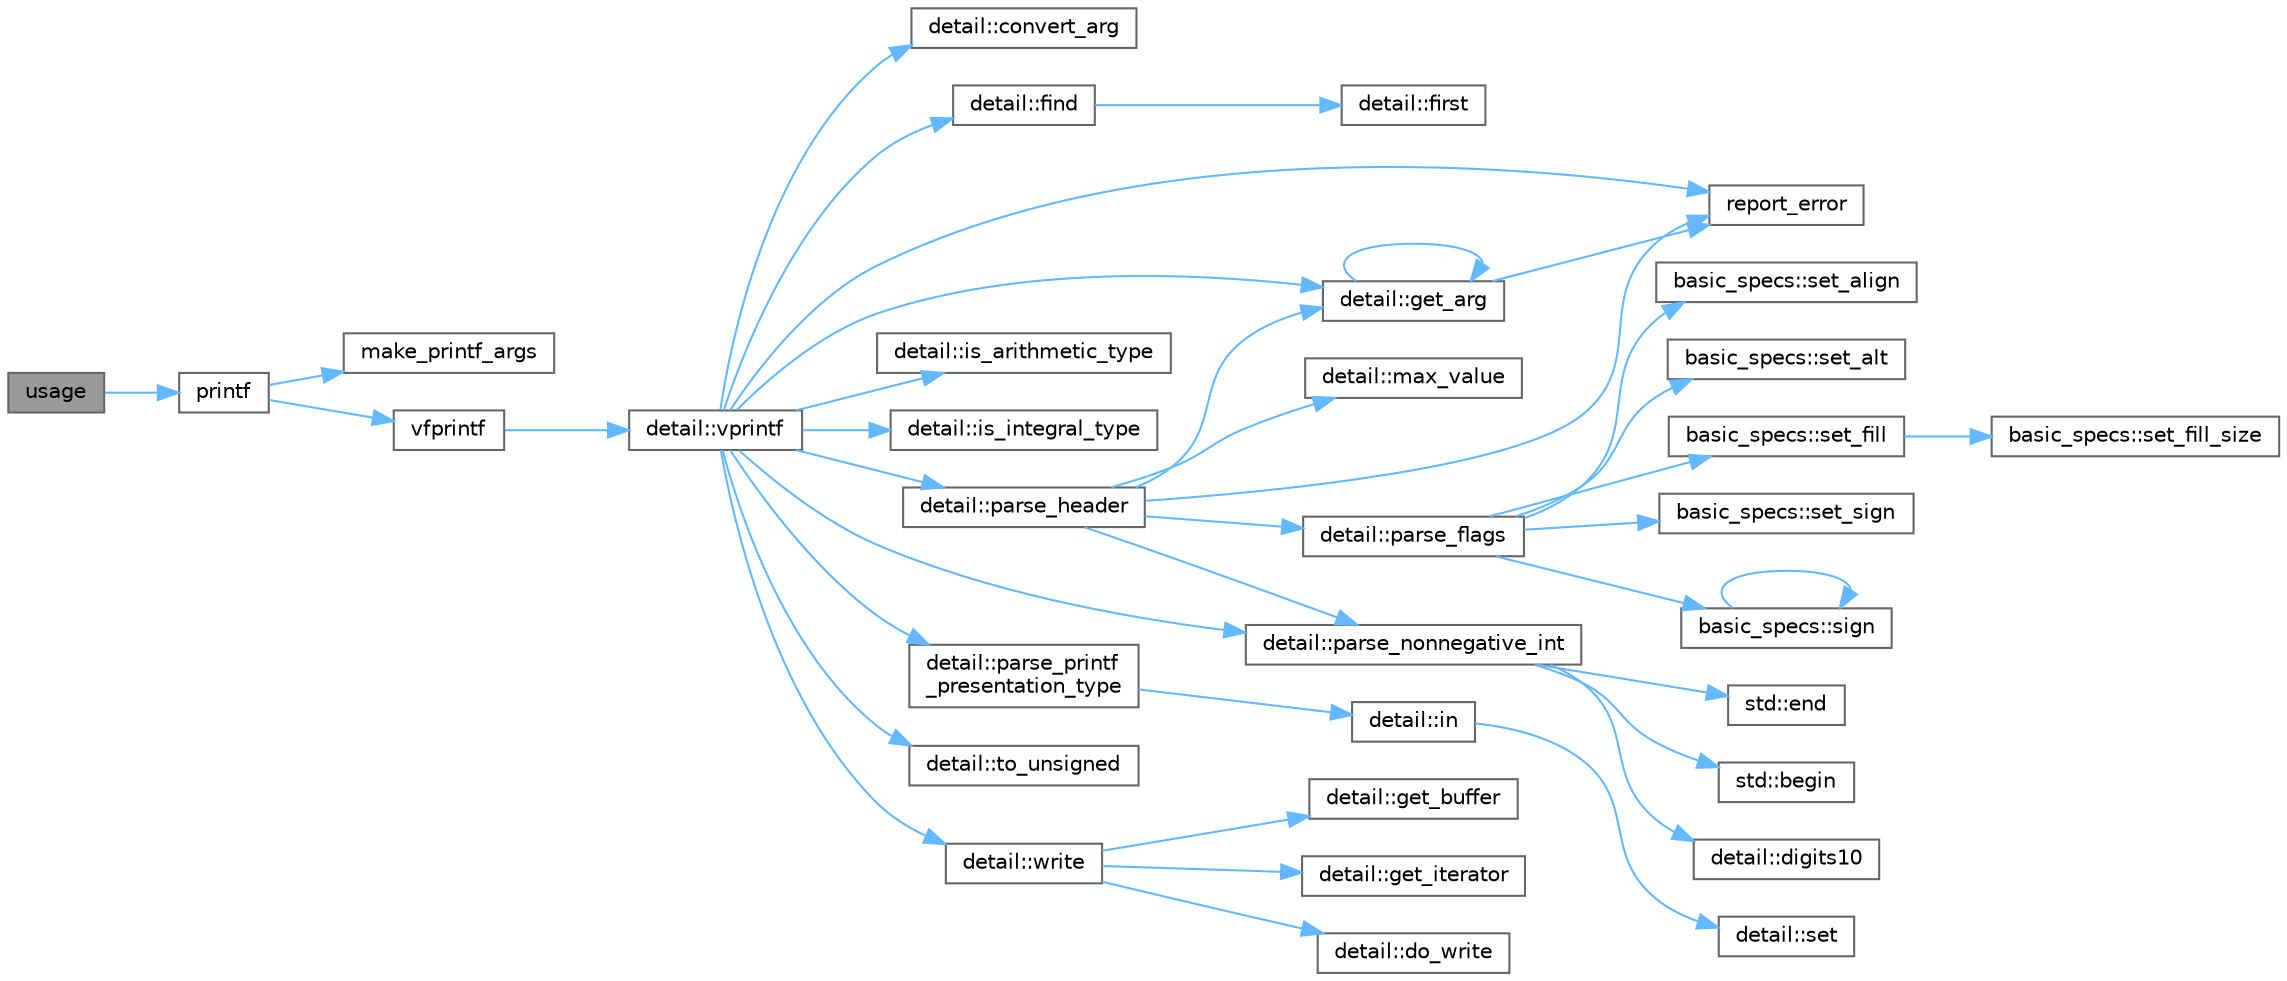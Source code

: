 digraph "usage"
{
 // LATEX_PDF_SIZE
  bgcolor="transparent";
  edge [fontname=Helvetica,fontsize=10,labelfontname=Helvetica,labelfontsize=10];
  node [fontname=Helvetica,fontsize=10,shape=box,height=0.2,width=0.4];
  rankdir="LR";
  Node1 [id="Node000001",label="usage",height=0.2,width=0.4,color="gray40", fillcolor="grey60", style="filled", fontcolor="black",tooltip=" "];
  Node1 -> Node2 [id="edge39_Node000001_Node000002",color="steelblue1",style="solid",tooltip=" "];
  Node2 [id="Node000002",label="printf",height=0.2,width=0.4,color="grey40", fillcolor="white", style="filled",URL="$printf_8h.html#aee3ed3a831f25f07e7be3919fff2203a",tooltip=" "];
  Node2 -> Node3 [id="edge40_Node000002_Node000003",color="steelblue1",style="solid",tooltip=" "];
  Node3 [id="Node000003",label="make_printf_args",height=0.2,width=0.4,color="grey40", fillcolor="white", style="filled",URL="$printf_8h.html#a27dcc0efcda04388971dbea3c875f122",tooltip=" "];
  Node2 -> Node4 [id="edge41_Node000002_Node000004",color="steelblue1",style="solid",tooltip=" "];
  Node4 [id="Node000004",label="vfprintf",height=0.2,width=0.4,color="grey40", fillcolor="white", style="filled",URL="$printf_8h.html#abb30aad964fc771fb52cf3ad88649df2",tooltip=" "];
  Node4 -> Node5 [id="edge42_Node000004_Node000005",color="steelblue1",style="solid",tooltip=" "];
  Node5 [id="Node000005",label="detail::vprintf",height=0.2,width=0.4,color="grey40", fillcolor="white", style="filled",URL="$namespacedetail.html#a1c8c2218e4c822aa8f743fb9c573717f",tooltip=" "];
  Node5 -> Node6 [id="edge43_Node000005_Node000006",color="steelblue1",style="solid",tooltip=" "];
  Node6 [id="Node000006",label="detail::convert_arg",height=0.2,width=0.4,color="grey40", fillcolor="white", style="filled",URL="$namespacedetail.html#a03c11572c9a664266d6925f327dec7f3",tooltip=" "];
  Node5 -> Node7 [id="edge44_Node000005_Node000007",color="steelblue1",style="solid",tooltip=" "];
  Node7 [id="Node000007",label="detail::find",height=0.2,width=0.4,color="grey40", fillcolor="white", style="filled",URL="$namespacedetail.html#a6b71952fab3dc32f3edb2c3e9811d8d9",tooltip=" "];
  Node7 -> Node8 [id="edge45_Node000007_Node000008",color="steelblue1",style="solid",tooltip=" "];
  Node8 [id="Node000008",label="detail::first",height=0.2,width=0.4,color="grey40", fillcolor="white", style="filled",URL="$namespacedetail.html#a02319a3deb124802b88b61f85987df5e",tooltip=" "];
  Node5 -> Node9 [id="edge46_Node000005_Node000009",color="steelblue1",style="solid",tooltip=" "];
  Node9 [id="Node000009",label="detail::get_arg",height=0.2,width=0.4,color="grey40", fillcolor="white", style="filled",URL="$namespacedetail.html#a342ef250e45bd09b2ef666b6fae1c355",tooltip=" "];
  Node9 -> Node9 [id="edge47_Node000009_Node000009",color="steelblue1",style="solid",tooltip=" "];
  Node9 -> Node10 [id="edge48_Node000009_Node000010",color="steelblue1",style="solid",tooltip=" "];
  Node10 [id="Node000010",label="report_error",height=0.2,width=0.4,color="grey40", fillcolor="white", style="filled",URL="$format-inl_8h.html#a5555893692b00b61b3886349332fd01f",tooltip=" "];
  Node5 -> Node11 [id="edge49_Node000005_Node000011",color="steelblue1",style="solid",tooltip=" "];
  Node11 [id="Node000011",label="detail::is_arithmetic_type",height=0.2,width=0.4,color="grey40", fillcolor="white", style="filled",URL="$namespacedetail.html#a802c50a56a3495fdab6020b375ba1389",tooltip=" "];
  Node5 -> Node12 [id="edge50_Node000005_Node000012",color="steelblue1",style="solid",tooltip=" "];
  Node12 [id="Node000012",label="detail::is_integral_type",height=0.2,width=0.4,color="grey40", fillcolor="white", style="filled",URL="$namespacedetail.html#a2a60f8d1bee41b803f43fc42b707b5d1",tooltip=" "];
  Node5 -> Node13 [id="edge51_Node000005_Node000013",color="steelblue1",style="solid",tooltip=" "];
  Node13 [id="Node000013",label="detail::parse_header",height=0.2,width=0.4,color="grey40", fillcolor="white", style="filled",URL="$namespacedetail.html#afc9d93e58b8edb8077f8bc8eee7f4035",tooltip=" "];
  Node13 -> Node9 [id="edge52_Node000013_Node000009",color="steelblue1",style="solid",tooltip=" "];
  Node13 -> Node14 [id="edge53_Node000013_Node000014",color="steelblue1",style="solid",tooltip=" "];
  Node14 [id="Node000014",label="detail::max_value",height=0.2,width=0.4,color="grey40", fillcolor="white", style="filled",URL="$namespacedetail.html#a45c2130c44ebe54179eafcee3cda2bfb",tooltip=" "];
  Node13 -> Node15 [id="edge54_Node000013_Node000015",color="steelblue1",style="solid",tooltip=" "];
  Node15 [id="Node000015",label="detail::parse_flags",height=0.2,width=0.4,color="grey40", fillcolor="white", style="filled",URL="$namespacedetail.html#a4213daed116a37e1767881da51238261",tooltip=" "];
  Node15 -> Node16 [id="edge55_Node000015_Node000016",color="steelblue1",style="solid",tooltip=" "];
  Node16 [id="Node000016",label="basic_specs::set_align",height=0.2,width=0.4,color="grey40", fillcolor="white", style="filled",URL="$classbasic__specs.html#ad73b6f854341aaabc744bf54e6ea6af6",tooltip=" "];
  Node15 -> Node17 [id="edge56_Node000015_Node000017",color="steelblue1",style="solid",tooltip=" "];
  Node17 [id="Node000017",label="basic_specs::set_alt",height=0.2,width=0.4,color="grey40", fillcolor="white", style="filled",URL="$classbasic__specs.html#a5f10314706a8a3d579f882f30d283b61",tooltip=" "];
  Node15 -> Node18 [id="edge57_Node000015_Node000018",color="steelblue1",style="solid",tooltip=" "];
  Node18 [id="Node000018",label="basic_specs::set_fill",height=0.2,width=0.4,color="grey40", fillcolor="white", style="filled",URL="$classbasic__specs.html#a1600987fb39fed5dfdac21b218061a9e",tooltip=" "];
  Node18 -> Node19 [id="edge58_Node000018_Node000019",color="steelblue1",style="solid",tooltip=" "];
  Node19 [id="Node000019",label="basic_specs::set_fill_size",height=0.2,width=0.4,color="grey40", fillcolor="white", style="filled",URL="$classbasic__specs.html#a4b36db5ad1e38169bd6653635d5e69cd",tooltip=" "];
  Node15 -> Node20 [id="edge59_Node000015_Node000020",color="steelblue1",style="solid",tooltip=" "];
  Node20 [id="Node000020",label="basic_specs::set_sign",height=0.2,width=0.4,color="grey40", fillcolor="white", style="filled",URL="$classbasic__specs.html#a7020ec66ba6918727e4102567c5c731a",tooltip=" "];
  Node15 -> Node21 [id="edge60_Node000015_Node000021",color="steelblue1",style="solid",tooltip=" "];
  Node21 [id="Node000021",label="basic_specs::sign",height=0.2,width=0.4,color="grey40", fillcolor="white", style="filled",URL="$classbasic__specs.html#a380e6ff33a8ae05e3ef479bf95696ad2",tooltip=" "];
  Node21 -> Node21 [id="edge61_Node000021_Node000021",color="steelblue1",style="solid",tooltip=" "];
  Node13 -> Node22 [id="edge62_Node000013_Node000022",color="steelblue1",style="solid",tooltip=" "];
  Node22 [id="Node000022",label="detail::parse_nonnegative_int",height=0.2,width=0.4,color="grey40", fillcolor="white", style="filled",URL="$namespacedetail.html#a338caba782225e115a9902d4d0835f5f",tooltip=" "];
  Node22 -> Node23 [id="edge63_Node000022_Node000023",color="steelblue1",style="solid",tooltip=" "];
  Node23 [id="Node000023",label="std::begin",height=0.2,width=0.4,color="grey40", fillcolor="white", style="filled",URL="$namespacestd.html#aec76fc52a775d29bc4058c8e1405045a",tooltip=" "];
  Node22 -> Node24 [id="edge64_Node000022_Node000024",color="steelblue1",style="solid",tooltip=" "];
  Node24 [id="Node000024",label="detail::digits10",height=0.2,width=0.4,color="grey40", fillcolor="white", style="filled",URL="$namespacedetail.html#a3a043db05db2d07deb2d98ba2d04b4eb",tooltip=" "];
  Node22 -> Node25 [id="edge65_Node000022_Node000025",color="steelblue1",style="solid",tooltip=" "];
  Node25 [id="Node000025",label="std::end",height=0.2,width=0.4,color="grey40", fillcolor="white", style="filled",URL="$namespacestd.html#a35f71a4c49ddf38bb590177e3a4b2598",tooltip=" "];
  Node13 -> Node10 [id="edge66_Node000013_Node000010",color="steelblue1",style="solid",tooltip=" "];
  Node5 -> Node22 [id="edge67_Node000005_Node000022",color="steelblue1",style="solid",tooltip=" "];
  Node5 -> Node26 [id="edge68_Node000005_Node000026",color="steelblue1",style="solid",tooltip=" "];
  Node26 [id="Node000026",label="detail::parse_printf\l_presentation_type",height=0.2,width=0.4,color="grey40", fillcolor="white", style="filled",URL="$namespacedetail.html#aa2cb095169b23e3a66260ad7078f44cc",tooltip=" "];
  Node26 -> Node27 [id="edge69_Node000026_Node000027",color="steelblue1",style="solid",tooltip=" "];
  Node27 [id="Node000027",label="detail::in",height=0.2,width=0.4,color="grey40", fillcolor="white", style="filled",URL="$namespacedetail.html#a52a5e2ed06c229dcf95ea5c46d48d05e",tooltip=" "];
  Node27 -> Node28 [id="edge70_Node000027_Node000028",color="steelblue1",style="solid",tooltip=" "];
  Node28 [id="Node000028",label="detail::set",height=0.2,width=0.4,color="grey40", fillcolor="white", style="filled",URL="$namespacedetail.html#ab484cd4186e1780becdc7f3118c29902",tooltip=" "];
  Node5 -> Node10 [id="edge71_Node000005_Node000010",color="steelblue1",style="solid",tooltip=" "];
  Node5 -> Node29 [id="edge72_Node000005_Node000029",color="steelblue1",style="solid",tooltip=" "];
  Node29 [id="Node000029",label="detail::to_unsigned",height=0.2,width=0.4,color="grey40", fillcolor="white", style="filled",URL="$namespacedetail.html#a4855e668246c731a97484efc329f2aac",tooltip=" "];
  Node5 -> Node30 [id="edge73_Node000005_Node000030",color="steelblue1",style="solid",tooltip=" "];
  Node30 [id="Node000030",label="detail::write",height=0.2,width=0.4,color="grey40", fillcolor="white", style="filled",URL="$namespacedetail.html#a29dacf26eedc9e3575fb57329a5ca0a3",tooltip=" "];
  Node30 -> Node31 [id="edge74_Node000030_Node000031",color="steelblue1",style="solid",tooltip=" "];
  Node31 [id="Node000031",label="detail::do_write",height=0.2,width=0.4,color="grey40", fillcolor="white", style="filled",URL="$namespacedetail.html#a5007cc441bd246a9096070c10d1ea683",tooltip=" "];
  Node30 -> Node32 [id="edge75_Node000030_Node000032",color="steelblue1",style="solid",tooltip=" "];
  Node32 [id="Node000032",label="detail::get_buffer",height=0.2,width=0.4,color="grey40", fillcolor="white", style="filled",URL="$namespacedetail.html#ad803bb19df422bc4c4f92d75c7564437",tooltip=" "];
  Node30 -> Node33 [id="edge76_Node000030_Node000033",color="steelblue1",style="solid",tooltip=" "];
  Node33 [id="Node000033",label="detail::get_iterator",height=0.2,width=0.4,color="grey40", fillcolor="white", style="filled",URL="$namespacedetail.html#a05e3e231207d3f28f83261c2e7ad2fe5",tooltip=" "];
}

